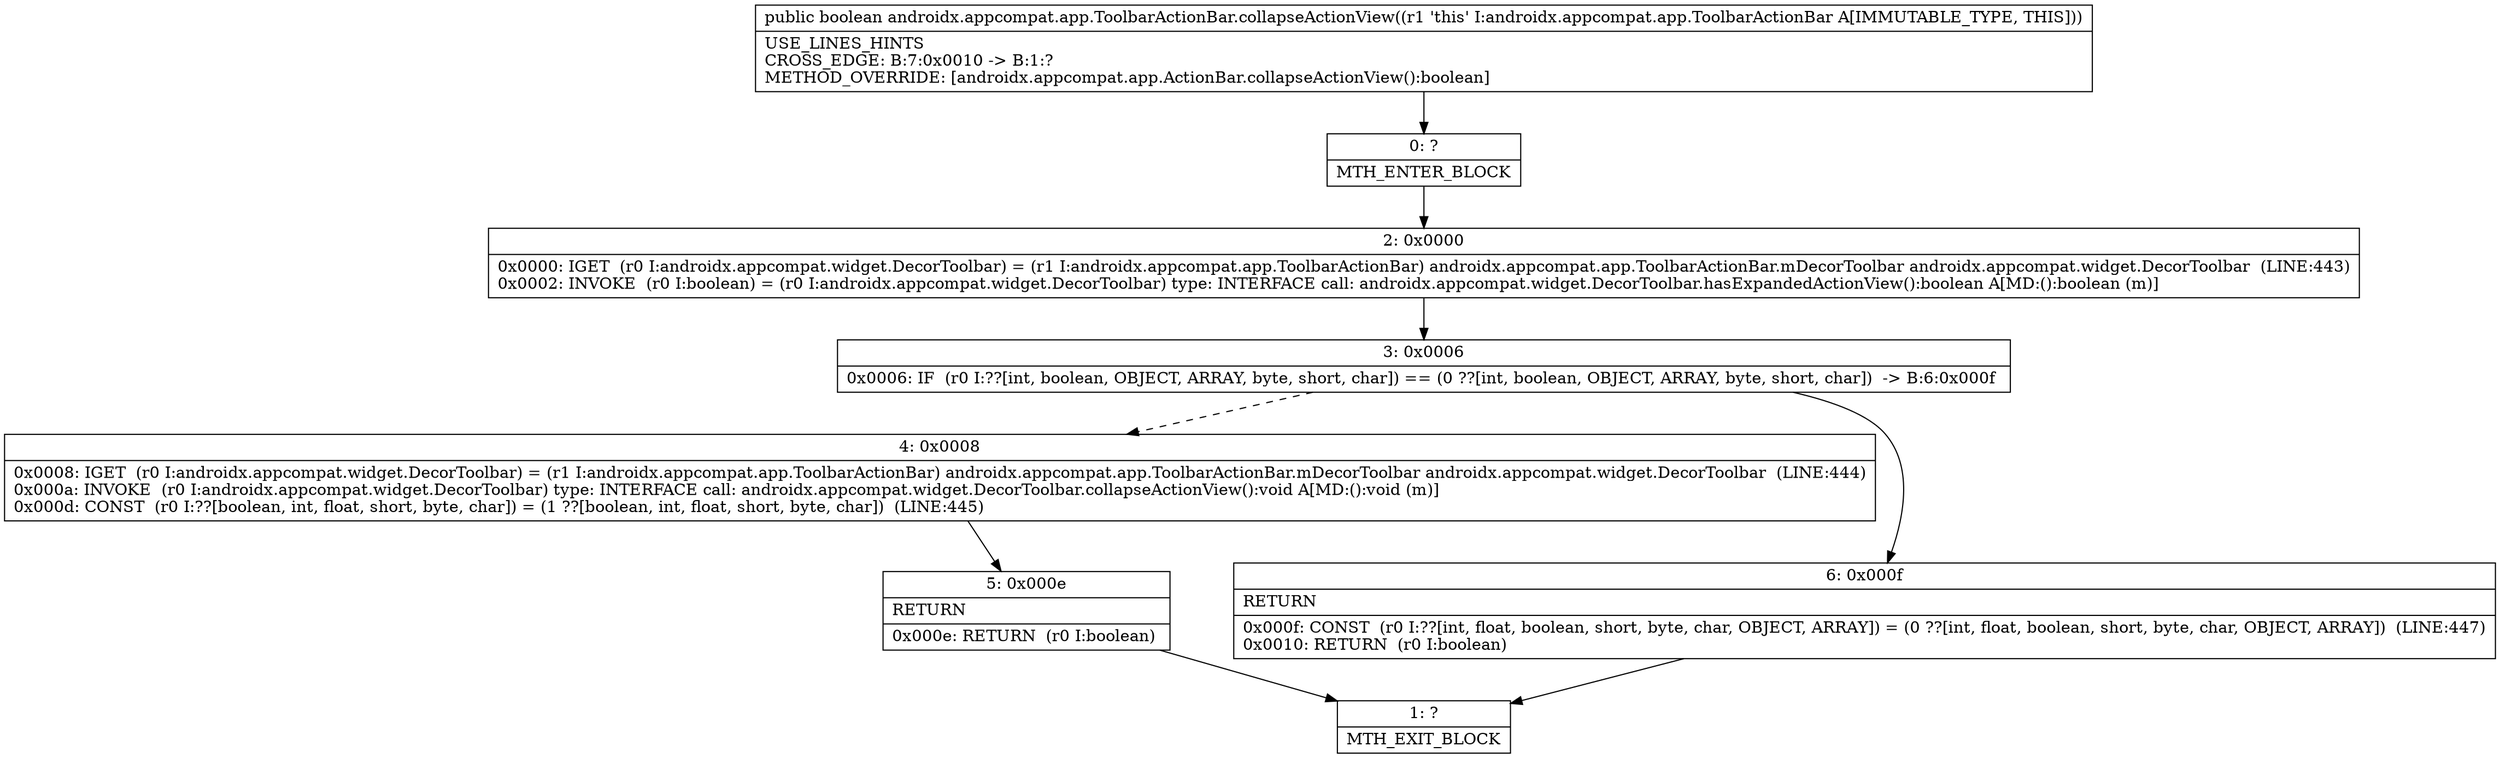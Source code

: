 digraph "CFG forandroidx.appcompat.app.ToolbarActionBar.collapseActionView()Z" {
Node_0 [shape=record,label="{0\:\ ?|MTH_ENTER_BLOCK\l}"];
Node_2 [shape=record,label="{2\:\ 0x0000|0x0000: IGET  (r0 I:androidx.appcompat.widget.DecorToolbar) = (r1 I:androidx.appcompat.app.ToolbarActionBar) androidx.appcompat.app.ToolbarActionBar.mDecorToolbar androidx.appcompat.widget.DecorToolbar  (LINE:443)\l0x0002: INVOKE  (r0 I:boolean) = (r0 I:androidx.appcompat.widget.DecorToolbar) type: INTERFACE call: androidx.appcompat.widget.DecorToolbar.hasExpandedActionView():boolean A[MD:():boolean (m)]\l}"];
Node_3 [shape=record,label="{3\:\ 0x0006|0x0006: IF  (r0 I:??[int, boolean, OBJECT, ARRAY, byte, short, char]) == (0 ??[int, boolean, OBJECT, ARRAY, byte, short, char])  \-\> B:6:0x000f \l}"];
Node_4 [shape=record,label="{4\:\ 0x0008|0x0008: IGET  (r0 I:androidx.appcompat.widget.DecorToolbar) = (r1 I:androidx.appcompat.app.ToolbarActionBar) androidx.appcompat.app.ToolbarActionBar.mDecorToolbar androidx.appcompat.widget.DecorToolbar  (LINE:444)\l0x000a: INVOKE  (r0 I:androidx.appcompat.widget.DecorToolbar) type: INTERFACE call: androidx.appcompat.widget.DecorToolbar.collapseActionView():void A[MD:():void (m)]\l0x000d: CONST  (r0 I:??[boolean, int, float, short, byte, char]) = (1 ??[boolean, int, float, short, byte, char])  (LINE:445)\l}"];
Node_5 [shape=record,label="{5\:\ 0x000e|RETURN\l|0x000e: RETURN  (r0 I:boolean) \l}"];
Node_1 [shape=record,label="{1\:\ ?|MTH_EXIT_BLOCK\l}"];
Node_6 [shape=record,label="{6\:\ 0x000f|RETURN\l|0x000f: CONST  (r0 I:??[int, float, boolean, short, byte, char, OBJECT, ARRAY]) = (0 ??[int, float, boolean, short, byte, char, OBJECT, ARRAY])  (LINE:447)\l0x0010: RETURN  (r0 I:boolean) \l}"];
MethodNode[shape=record,label="{public boolean androidx.appcompat.app.ToolbarActionBar.collapseActionView((r1 'this' I:androidx.appcompat.app.ToolbarActionBar A[IMMUTABLE_TYPE, THIS]))  | USE_LINES_HINTS\lCROSS_EDGE: B:7:0x0010 \-\> B:1:?\lMETHOD_OVERRIDE: [androidx.appcompat.app.ActionBar.collapseActionView():boolean]\l}"];
MethodNode -> Node_0;Node_0 -> Node_2;
Node_2 -> Node_3;
Node_3 -> Node_4[style=dashed];
Node_3 -> Node_6;
Node_4 -> Node_5;
Node_5 -> Node_1;
Node_6 -> Node_1;
}

